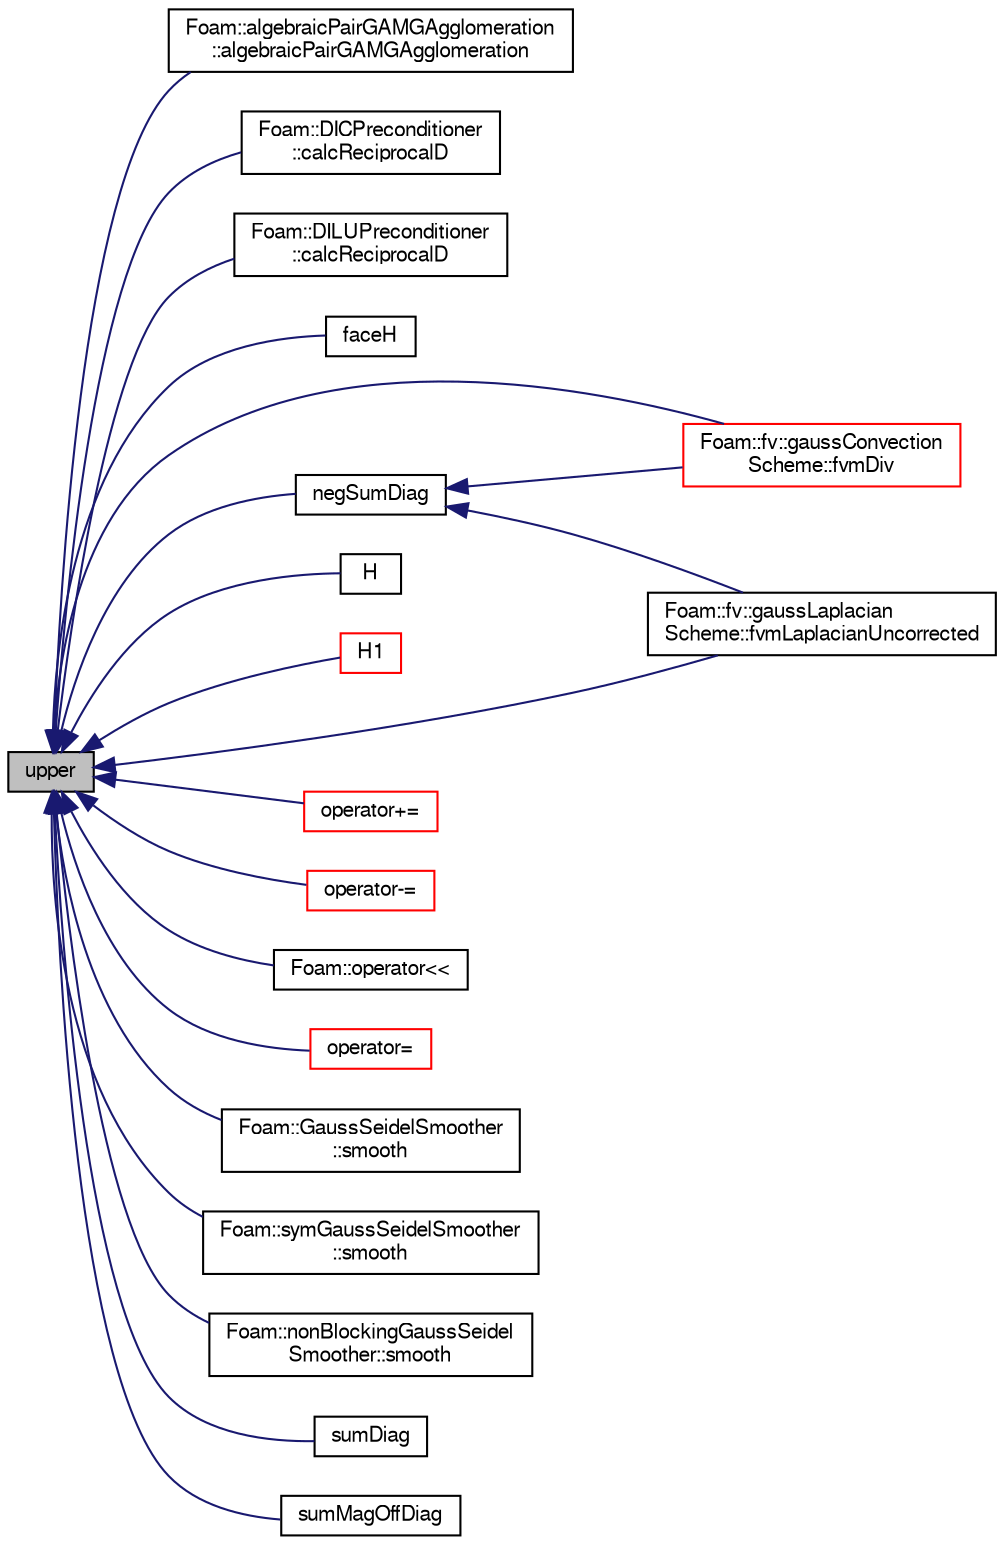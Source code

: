 digraph "upper"
{
  bgcolor="transparent";
  edge [fontname="FreeSans",fontsize="10",labelfontname="FreeSans",labelfontsize="10"];
  node [fontname="FreeSans",fontsize="10",shape=record];
  rankdir="LR";
  Node1 [label="upper",height=0.2,width=0.4,color="black", fillcolor="grey75", style="filled" fontcolor="black"];
  Node1 -> Node2 [dir="back",color="midnightblue",fontsize="10",style="solid",fontname="FreeSans"];
  Node2 [label="Foam::algebraicPairGAMGAgglomeration\l::algebraicPairGAMGAgglomeration",height=0.2,width=0.4,color="black",URL="$a00037.html#a100f93cde4cdbf0de8796d5d6c4d9677",tooltip="Construct given mesh and controls. "];
  Node1 -> Node3 [dir="back",color="midnightblue",fontsize="10",style="solid",fontname="FreeSans"];
  Node3 [label="Foam::DICPreconditioner\l::calcReciprocalD",height=0.2,width=0.4,color="black",URL="$a00499.html#a0e2f579bbf250828b4e3f250dbadf455",tooltip="Calculate the reciprocal of the preconditioned diagonal. "];
  Node1 -> Node4 [dir="back",color="midnightblue",fontsize="10",style="solid",fontname="FreeSans"];
  Node4 [label="Foam::DILUPreconditioner\l::calcReciprocalD",height=0.2,width=0.4,color="black",URL="$a00508.html#a0e2f579bbf250828b4e3f250dbadf455",tooltip="Calculate the reciprocal of the preconditioned diagonal. "];
  Node1 -> Node5 [dir="back",color="midnightblue",fontsize="10",style="solid",fontname="FreeSans"];
  Node5 [label="faceH",height=0.2,width=0.4,color="black",URL="$a01245.html#a39414b1d185b031f8339721603caea19"];
  Node1 -> Node6 [dir="back",color="midnightblue",fontsize="10",style="solid",fontname="FreeSans"];
  Node6 [label="Foam::fv::gaussConvection\lScheme::fvmDiv",height=0.2,width=0.4,color="red",URL="$a00878.html#ae806c1ba4e4764f7f5b7f5beb710b6f8"];
  Node1 -> Node7 [dir="back",color="midnightblue",fontsize="10",style="solid",fontname="FreeSans"];
  Node7 [label="Foam::fv::gaussLaplacian\lScheme::fvmLaplacianUncorrected",height=0.2,width=0.4,color="black",URL="$a00881.html#ae2bfcc390fd0fe8c037f248421cbb5ec"];
  Node1 -> Node8 [dir="back",color="midnightblue",fontsize="10",style="solid",fontname="FreeSans"];
  Node8 [label="H",height=0.2,width=0.4,color="black",URL="$a01245.html#a696121529e9157344b406f77234f75eb"];
  Node1 -> Node9 [dir="back",color="midnightblue",fontsize="10",style="solid",fontname="FreeSans"];
  Node9 [label="H1",height=0.2,width=0.4,color="red",URL="$a01245.html#a699ea4dd1f400188713b5b01c9214ada"];
  Node1 -> Node10 [dir="back",color="midnightblue",fontsize="10",style="solid",fontname="FreeSans"];
  Node10 [label="negSumDiag",height=0.2,width=0.4,color="black",URL="$a01245.html#a7ad351a572b04686613ec1f9650ad95c"];
  Node10 -> Node6 [dir="back",color="midnightblue",fontsize="10",style="solid",fontname="FreeSans"];
  Node10 -> Node7 [dir="back",color="midnightblue",fontsize="10",style="solid",fontname="FreeSans"];
  Node1 -> Node11 [dir="back",color="midnightblue",fontsize="10",style="solid",fontname="FreeSans"];
  Node11 [label="operator+=",height=0.2,width=0.4,color="red",URL="$a01245.html#aba4577bbc1ccadb63a82720d75378b4a"];
  Node1 -> Node12 [dir="back",color="midnightblue",fontsize="10",style="solid",fontname="FreeSans"];
  Node12 [label="operator-=",height=0.2,width=0.4,color="red",URL="$a01245.html#ad74d793450215c8520bbee8e3084139d"];
  Node1 -> Node13 [dir="back",color="midnightblue",fontsize="10",style="solid",fontname="FreeSans"];
  Node13 [label="Foam::operator\<\<",height=0.2,width=0.4,color="black",URL="$a10237.html#afe9574a3d35090f9665105ec551d0679"];
  Node1 -> Node14 [dir="back",color="midnightblue",fontsize="10",style="solid",fontname="FreeSans"];
  Node14 [label="operator=",height=0.2,width=0.4,color="red",URL="$a01245.html#a0ce71b9a590f3426bdfe3401df8df1fb"];
  Node1 -> Node15 [dir="back",color="midnightblue",fontsize="10",style="solid",fontname="FreeSans"];
  Node15 [label="Foam::GaussSeidelSmoother\l::smooth",height=0.2,width=0.4,color="black",URL="$a00882.html#a8622cba882900a35ce041c544a6134c0",tooltip="Smooth for the given number of sweeps. "];
  Node1 -> Node16 [dir="back",color="midnightblue",fontsize="10",style="solid",fontname="FreeSans"];
  Node16 [label="Foam::symGaussSeidelSmoother\l::smooth",height=0.2,width=0.4,color="black",URL="$a02453.html#a8622cba882900a35ce041c544a6134c0",tooltip="Smooth for the given number of sweeps. "];
  Node1 -> Node17 [dir="back",color="midnightblue",fontsize="10",style="solid",fontname="FreeSans"];
  Node17 [label="Foam::nonBlockingGaussSeidel\lSmoother::smooth",height=0.2,width=0.4,color="black",URL="$a01568.html#a84def9b216d3c88d8c9d2e410aa7ff04",tooltip="Smooth for the given number of sweeps. "];
  Node1 -> Node18 [dir="back",color="midnightblue",fontsize="10",style="solid",fontname="FreeSans"];
  Node18 [label="sumDiag",height=0.2,width=0.4,color="black",URL="$a01245.html#a2034fb6b7d0fc02febd7b511e063d285"];
  Node1 -> Node19 [dir="back",color="midnightblue",fontsize="10",style="solid",fontname="FreeSans"];
  Node19 [label="sumMagOffDiag",height=0.2,width=0.4,color="black",URL="$a01245.html#a62a86bfafd5badb37559024031dfed19"];
}
